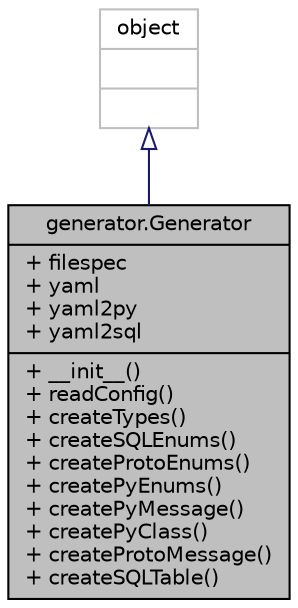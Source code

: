 digraph "generator.Generator"
{
 // LATEX_PDF_SIZE
  edge [fontname="Helvetica",fontsize="10",labelfontname="Helvetica",labelfontsize="10"];
  node [fontname="Helvetica",fontsize="10",shape=record];
  Node1 [label="{generator.Generator\n|+ filespec\l+ yaml\l+ yaml2py\l+ yaml2sql\l|+ __init__()\l+ readConfig()\l+ createTypes()\l+ createSQLEnums()\l+ createProtoEnums()\l+ createPyEnums()\l+ createPyMessage()\l+ createPyClass()\l+ createProtoMessage()\l+ createSQLTable()\l}",height=0.2,width=0.4,color="black", fillcolor="grey75", style="filled", fontcolor="black",tooltip=" "];
  Node2 -> Node1 [dir="back",color="midnightblue",fontsize="10",style="solid",arrowtail="onormal",fontname="Helvetica"];
  Node2 [label="{object\n||}",height=0.2,width=0.4,color="grey75", fillcolor="white", style="filled",tooltip=" "];
}
